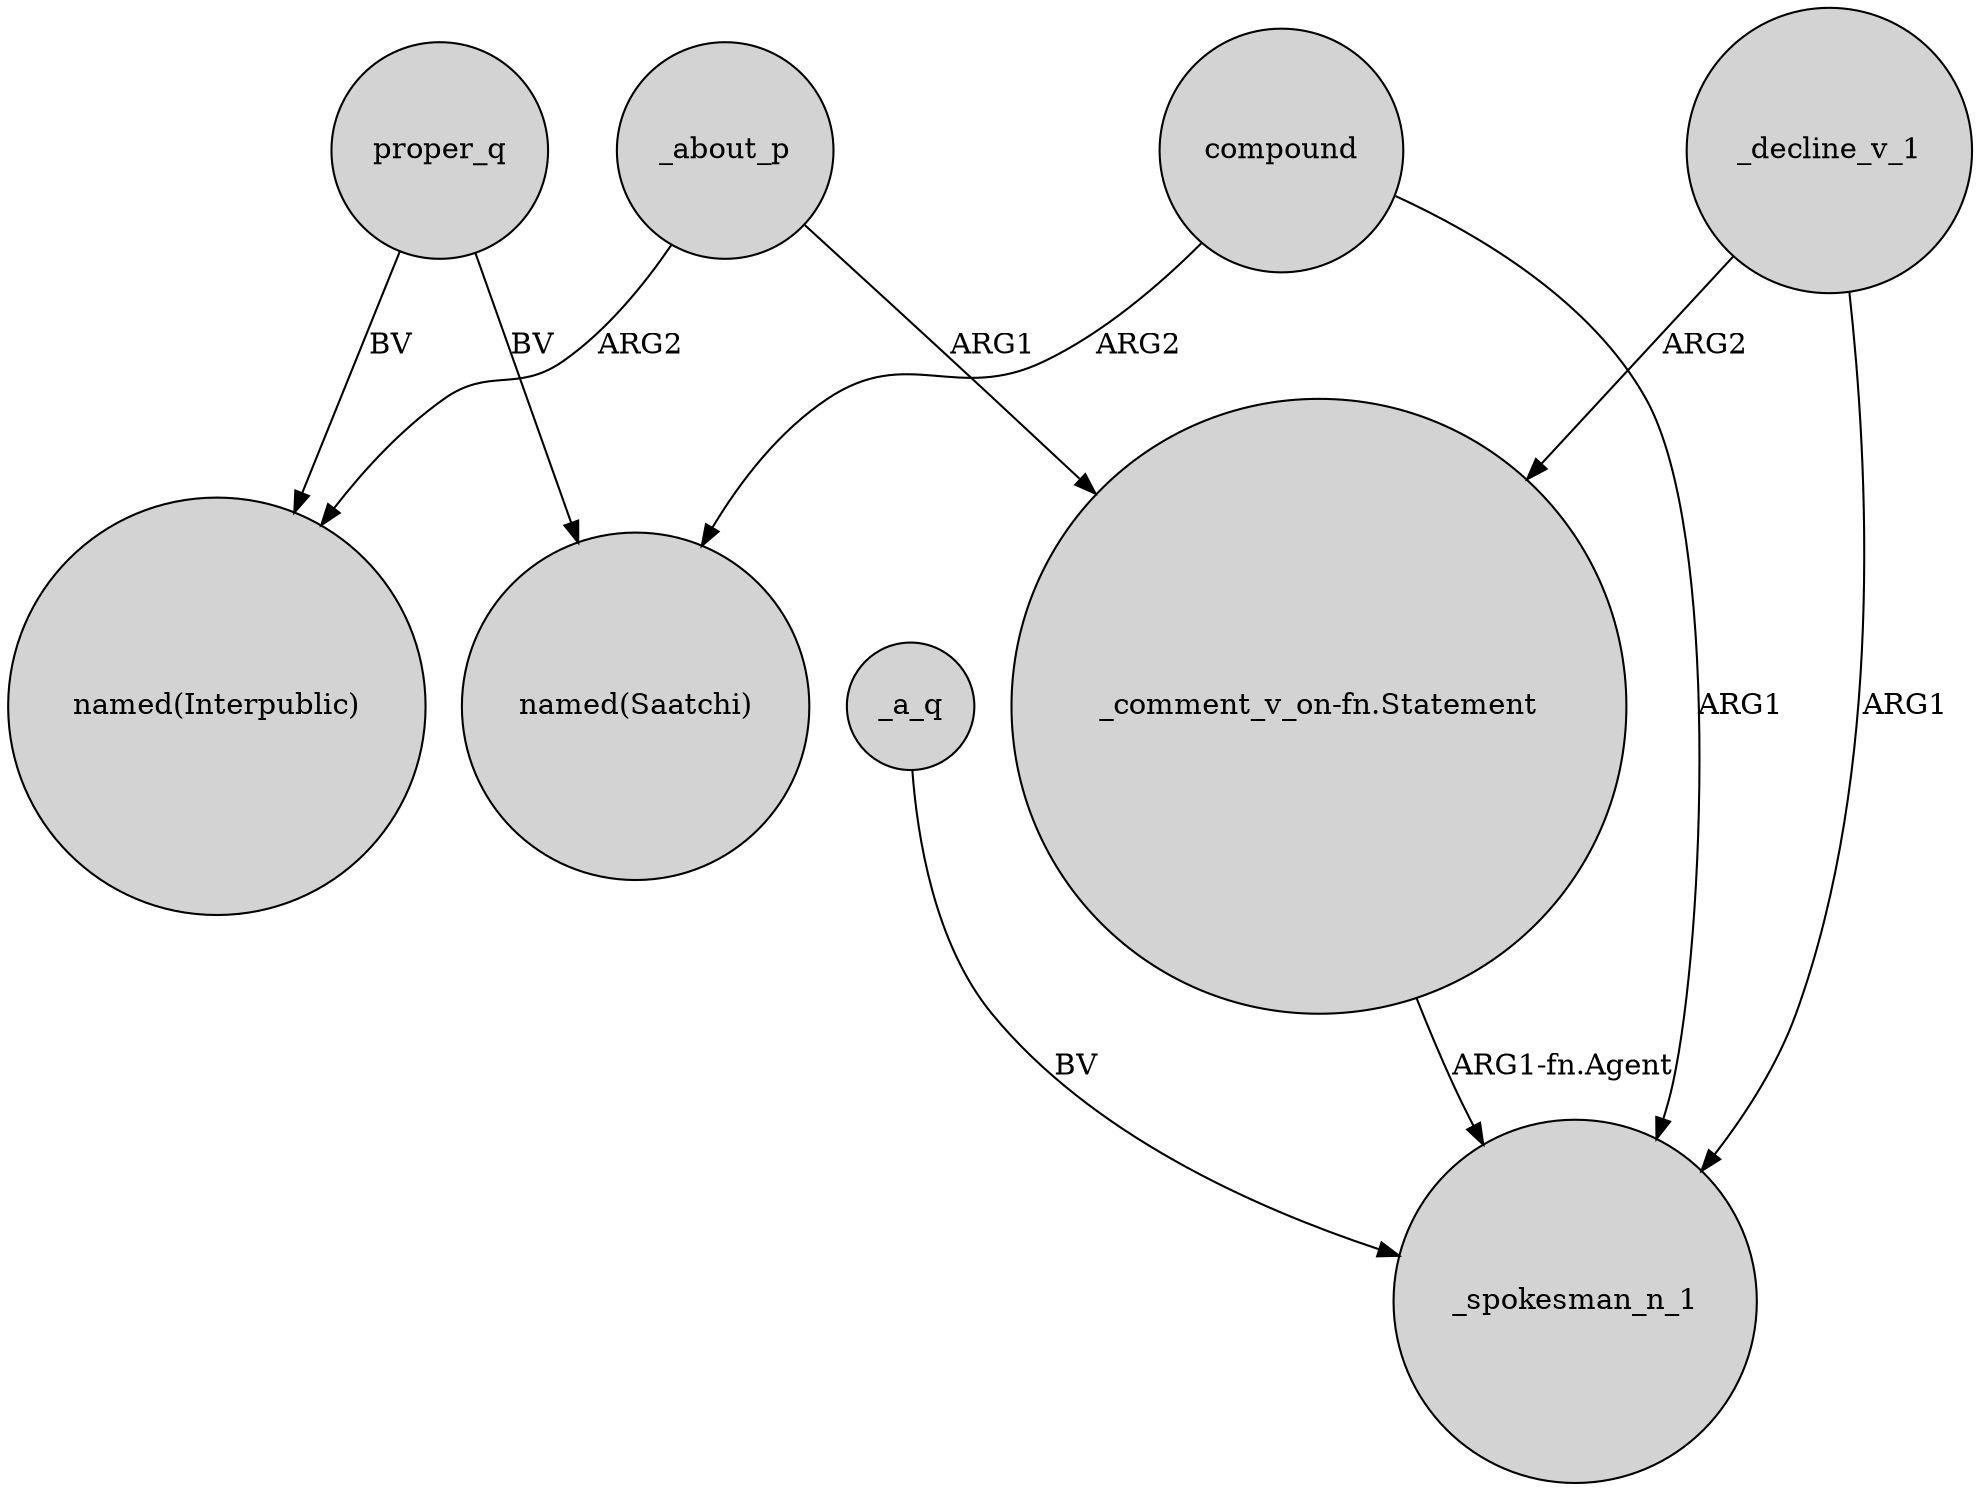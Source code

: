 digraph {
	node [shape=circle style=filled]
	proper_q -> "named(Interpublic)" [label=BV]
	compound -> _spokesman_n_1 [label=ARG1]
	_about_p -> "named(Interpublic)" [label=ARG2]
	compound -> "named(Saatchi)" [label=ARG2]
	_a_q -> _spokesman_n_1 [label=BV]
	_about_p -> "_comment_v_on-fn.Statement" [label=ARG1]
	"_comment_v_on-fn.Statement" -> _spokesman_n_1 [label="ARG1-fn.Agent"]
	proper_q -> "named(Saatchi)" [label=BV]
	_decline_v_1 -> "_comment_v_on-fn.Statement" [label=ARG2]
	_decline_v_1 -> _spokesman_n_1 [label=ARG1]
}
